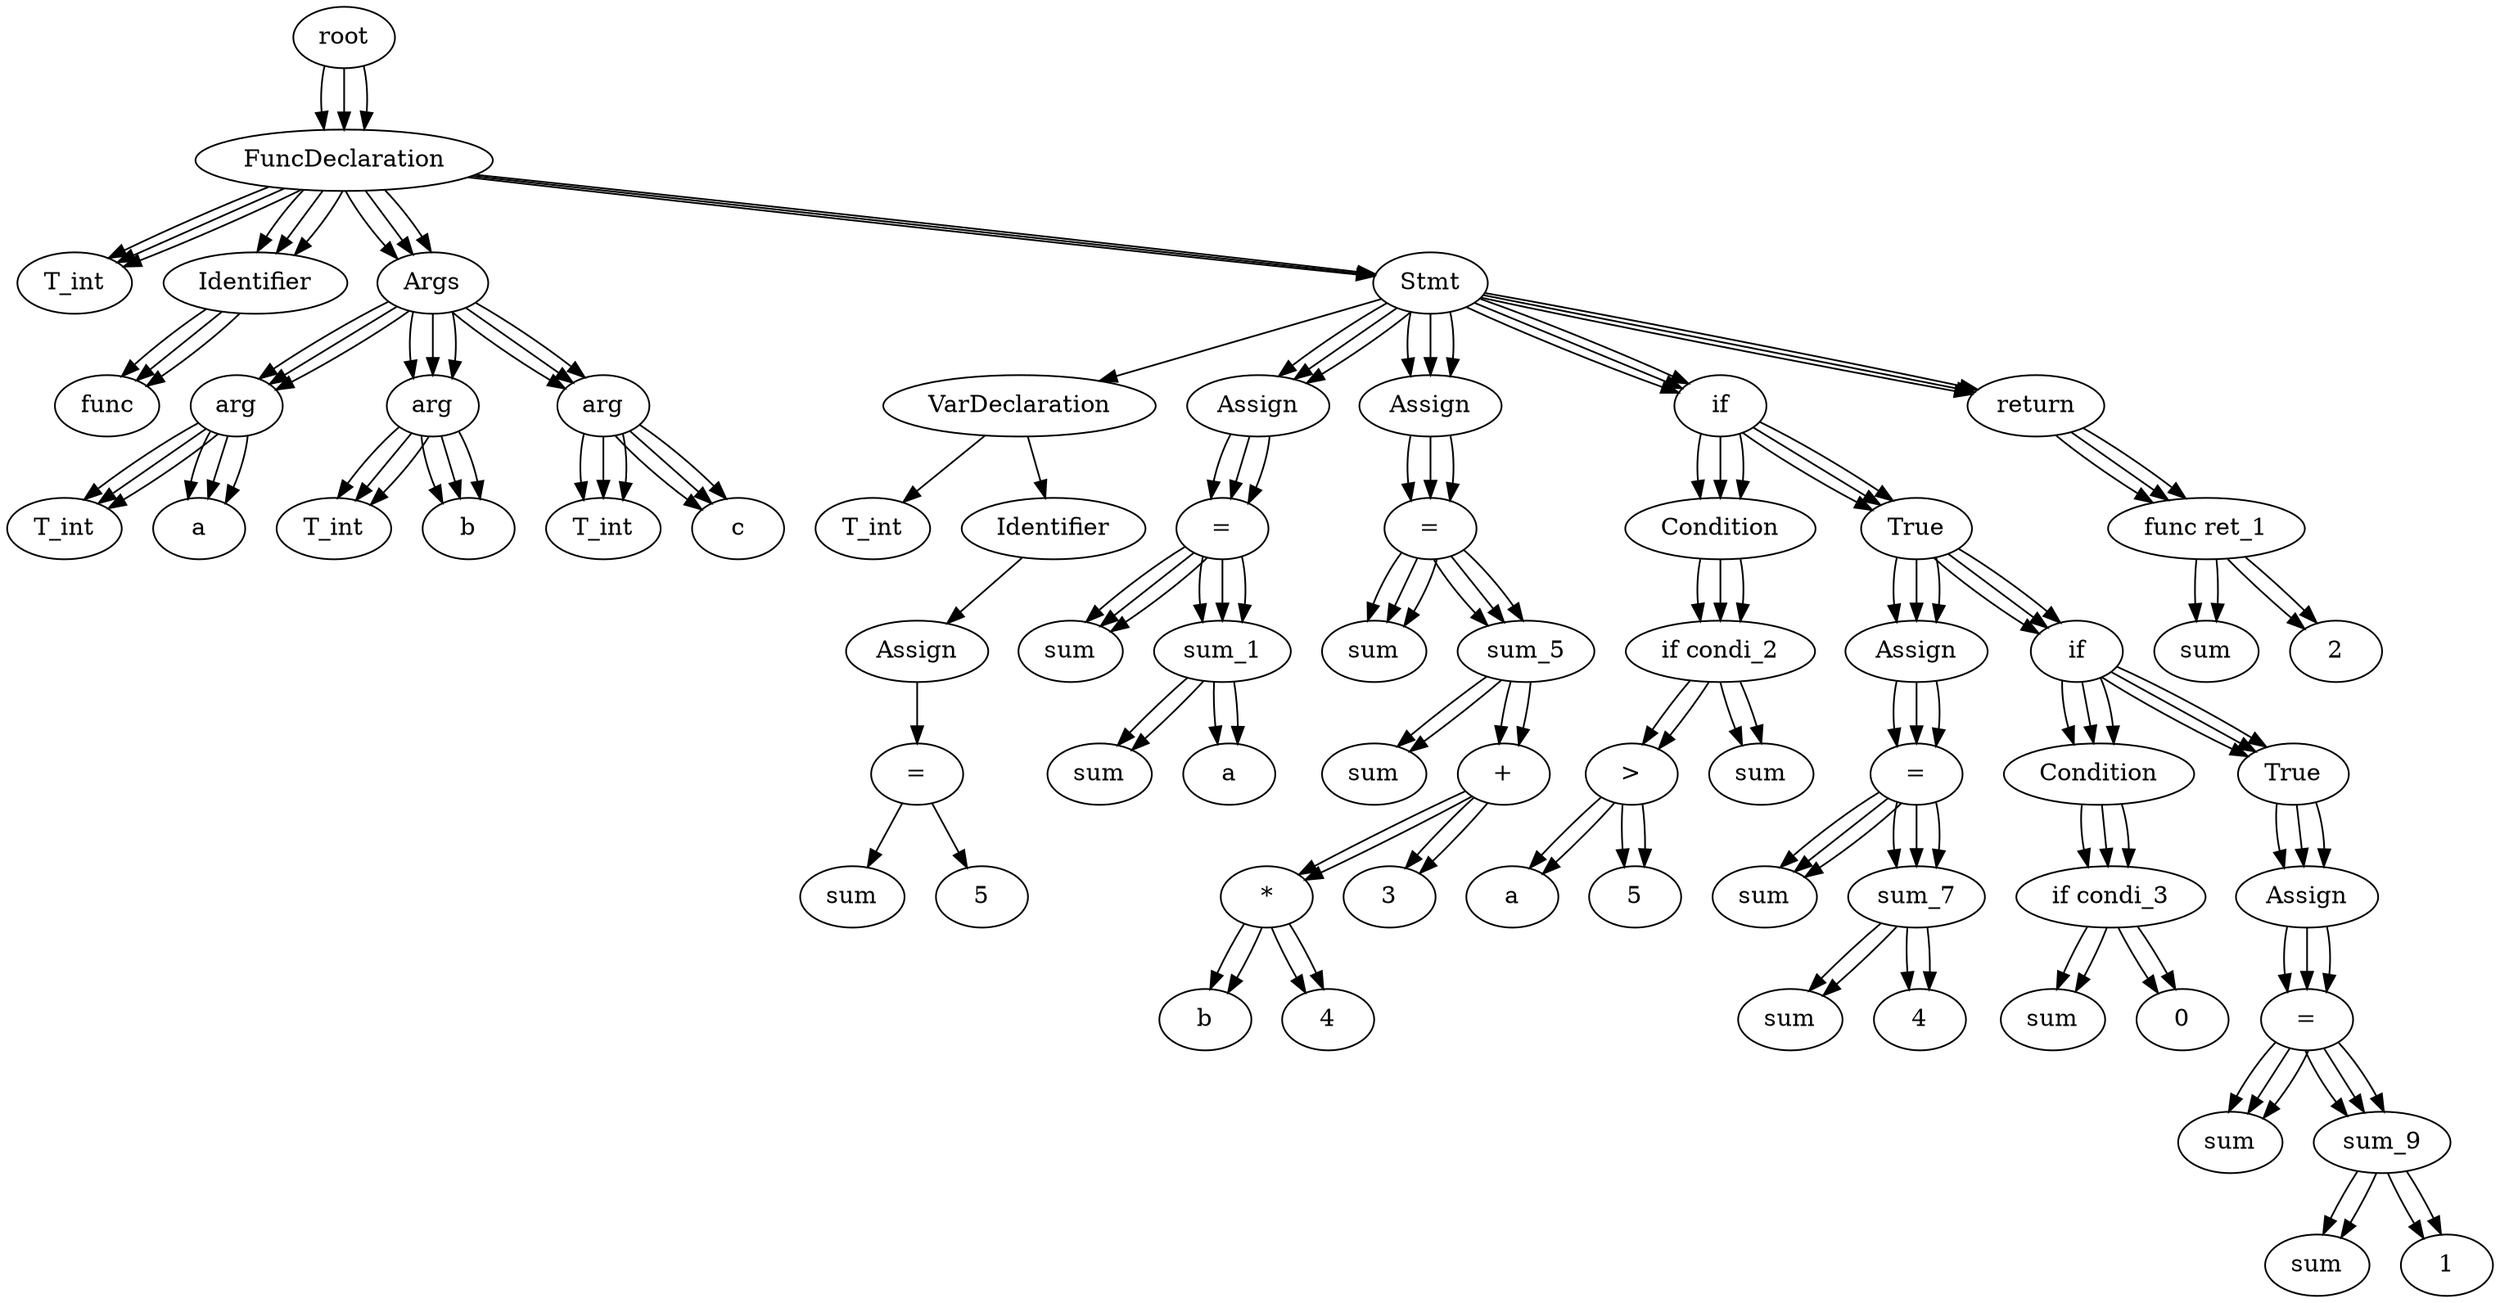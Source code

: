 // root
digraph {
	None [label=root]
	0 [label=FuncDeclaration]
	None -> 0
	1 [label=T_int]
	0 -> 1
	2 [label=Identifier]
	0 -> 2
	3 [label=func]
	2 -> 3
	4 [label=Args]
	0 -> 4
	5 [label=arg]
	4 -> 5
	6 [label=T_int]
	5 -> 6
	7 [label=a]
	5 -> 7
	8 [label=arg]
	4 -> 8
	9 [label=T_int]
	8 -> 9
	10 [label=b]
	8 -> 10
	11 [label=arg]
	4 -> 11
	12 [label=T_int]
	11 -> 12
	13 [label=c]
	11 -> 13
	14 [label=Stmt]
	0 -> 14
	15 [label=VarDeclaration]
	14 -> 15
	16 [label=T_int]
	15 -> 16
	17 [label=Identifier]
	15 -> 17
	18 [label=Assign]
	17 -> 18
	20 [label="="]
	18 -> 20
	19 [label=sum]
	20 -> 19
	21 [label=5]
	20 -> 21
	22 [label=Assign]
	14 -> 22
	24 [label="="]
	22 -> 24
	23 [label=sum]
	24 -> 23
	26 [label="+"]
	24 -> 26
	25 [label=sum]
	26 -> 25
	27 [label=a]
	26 -> 27
	28 [label=Assign]
	14 -> 28
	30 [label="="]
	28 -> 30
	29 [label=sum]
	30 -> 29
	32 [label="-"]
	30 -> 32
	31 [label=sum]
	32 -> 31
	36 [label="+"]
	32 -> 36
	34 [label="*"]
	36 -> 34
	33 [label=b]
	34 -> 33
	35 [label=4]
	34 -> 35
	37 [label=3]
	36 -> 37
	38 [label=if]
	14 -> 38
	39 [label=Condition]
	38 -> 39
	43 [label="&&"]
	39 -> 43
	41 [label=">"]
	43 -> 41
	40 [label=a]
	41 -> 40
	42 [label=5]
	41 -> 42
	44 [label=sum]
	43 -> 44
	45 [label=True]
	38 -> 45
	46 [label=Assign]
	45 -> 46
	48 [label="="]
	46 -> 48
	47 [label=sum]
	48 -> 47
	50 [label="-"]
	48 -> 50
	49 [label=sum]
	50 -> 49
	51 [label=4]
	50 -> 51
	52 [label=if]
	45 -> 52
	53 [label=Condition]
	52 -> 53
	55 [label=">"]
	53 -> 55
	54 [label=sum]
	55 -> 54
	56 [label=0]
	55 -> 56
	57 [label=True]
	52 -> 57
	58 [label=Assign]
	57 -> 58
	60 [label="="]
	58 -> 60
	59 [label=sum]
	60 -> 59
	62 [label="-"]
	60 -> 62
	61 [label=sum]
	62 -> 61
	63 [label=1]
	62 -> 63
	64 [label=return]
	14 -> 64
	66 [label="+"]
	64 -> 66
	65 [label=sum]
	66 -> 65
	67 [label=2]
	66 -> 67
	None [label=root]
	0 [label=FuncDeclaration]
	None -> 0
	1 [label=T_int]
	0 -> 1
	2 [label=Identifier]
	0 -> 2
	3 [label=func]
	2 -> 3
	4 [label=Args]
	0 -> 4
	5 [label=arg]
	4 -> 5
	6 [label=T_int]
	5 -> 6
	7 [label=a]
	5 -> 7
	8 [label=arg]
	4 -> 8
	9 [label=T_int]
	8 -> 9
	10 [label=b]
	8 -> 10
	11 [label=arg]
	4 -> 11
	12 [label=T_int]
	11 -> 12
	13 [label=c]
	11 -> 13
	14 [label=Stmt]
	0 -> 14
	22 [label=Assign]
	14 -> 22
	24 [label="="]
	22 -> 24
	23 [label=sum]
	24 -> 23
	26 [label="+"]
	24 -> 26
	25 [label=sum]
	26 -> 25
	27 [label=a]
	26 -> 27
	28 [label=Assign]
	14 -> 28
	30 [label="="]
	28 -> 30
	29 [label=sum]
	30 -> 29
	32 [label="-"]
	30 -> 32
	31 [label=sum]
	32 -> 31
	36 [label="+"]
	32 -> 36
	34 [label="*"]
	36 -> 34
	33 [label=b]
	34 -> 33
	35 [label=4]
	34 -> 35
	37 [label=3]
	36 -> 37
	38 [label=if]
	14 -> 38
	39 [label=Condition]
	38 -> 39
	43 [label="&&"]
	39 -> 43
	41 [label=">"]
	43 -> 41
	40 [label=a]
	41 -> 40
	42 [label=5]
	41 -> 42
	44 [label=sum]
	43 -> 44
	45 [label=True]
	38 -> 45
	46 [label=Assign]
	45 -> 46
	48 [label="="]
	46 -> 48
	47 [label=sum]
	48 -> 47
	50 [label="-"]
	48 -> 50
	49 [label=sum]
	50 -> 49
	51 [label=4]
	50 -> 51
	52 [label=if]
	45 -> 52
	53 [label=Condition]
	52 -> 53
	55 [label=">"]
	53 -> 55
	54 [label=sum]
	55 -> 54
	56 [label=0]
	55 -> 56
	57 [label=True]
	52 -> 57
	58 [label=Assign]
	57 -> 58
	60 [label="="]
	58 -> 60
	59 [label=sum]
	60 -> 59
	62 [label="-"]
	60 -> 62
	61 [label=sum]
	62 -> 61
	63 [label=1]
	62 -> 63
	64 [label=return]
	14 -> 64
	66 [label="+"]
	64 -> 66
	65 [label=sum]
	66 -> 65
	67 [label=2]
	66 -> 67
	None [label=root]
	0 [label=FuncDeclaration]
	None -> 0
	1 [label=T_int]
	0 -> 1
	2 [label=Identifier]
	0 -> 2
	3 [label=func]
	2 -> 3
	4 [label=Args]
	0 -> 4
	5 [label=arg]
	4 -> 5
	6 [label=T_int]
	5 -> 6
	7 [label=a]
	5 -> 7
	8 [label=arg]
	4 -> 8
	9 [label=T_int]
	8 -> 9
	10 [label=b]
	8 -> 10
	11 [label=arg]
	4 -> 11
	12 [label=T_int]
	11 -> 12
	13 [label=c]
	11 -> 13
	14 [label=Stmt]
	0 -> 14
	22 [label=Assign]
	14 -> 22
	24 [label="="]
	22 -> 24
	23 [label=sum]
	24 -> 23
	26 [label=sum_1]
	24 -> 26
	28 [label=Assign]
	14 -> 28
	30 [label="="]
	28 -> 30
	29 [label=sum]
	30 -> 29
	32 [label=sum_5]
	30 -> 32
	38 [label=if]
	14 -> 38
	39 [label=Condition]
	38 -> 39
	43 [label="if condi_2"]
	39 -> 43
	45 [label=True]
	38 -> 45
	46 [label=Assign]
	45 -> 46
	48 [label="="]
	46 -> 48
	47 [label=sum]
	48 -> 47
	50 [label=sum_7]
	48 -> 50
	52 [label=if]
	45 -> 52
	53 [label=Condition]
	52 -> 53
	55 [label="if condi_3"]
	53 -> 55
	57 [label=True]
	52 -> 57
	58 [label=Assign]
	57 -> 58
	60 [label="="]
	58 -> 60
	59 [label=sum]
	60 -> 59
	62 [label=sum_9]
	60 -> 62
	64 [label=return]
	14 -> 64
	66 [label="func ret_1"]
	64 -> 66
}
